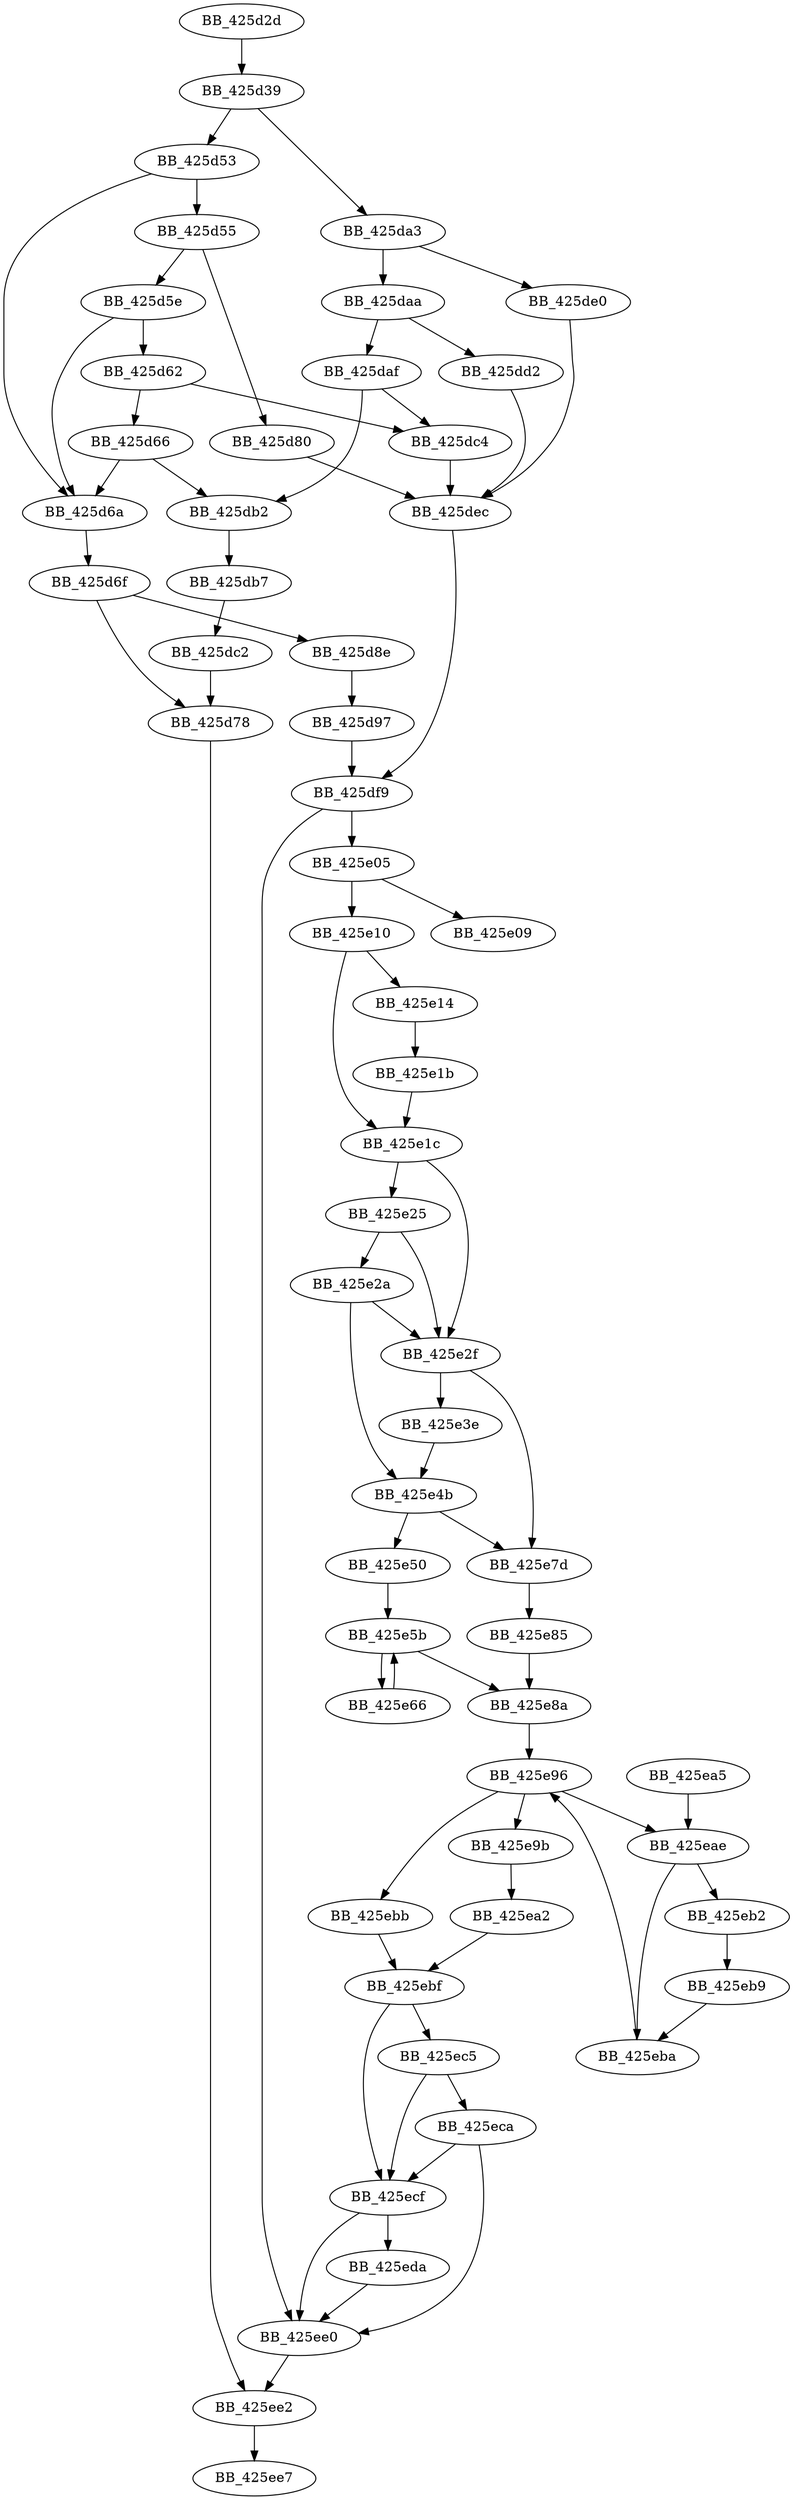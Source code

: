 DiGraph _raise{
BB_425d2d->BB_425d39
BB_425d39->BB_425d53
BB_425d39->BB_425da3
BB_425d53->BB_425d55
BB_425d53->BB_425d6a
BB_425d55->BB_425d5e
BB_425d55->BB_425d80
BB_425d5e->BB_425d62
BB_425d5e->BB_425d6a
BB_425d62->BB_425d66
BB_425d62->BB_425dc4
BB_425d66->BB_425d6a
BB_425d66->BB_425db2
BB_425d6a->BB_425d6f
BB_425d6f->BB_425d78
BB_425d6f->BB_425d8e
BB_425d78->BB_425ee2
BB_425d80->BB_425dec
BB_425d8e->BB_425d97
BB_425d97->BB_425df9
BB_425da3->BB_425daa
BB_425da3->BB_425de0
BB_425daa->BB_425daf
BB_425daa->BB_425dd2
BB_425daf->BB_425db2
BB_425daf->BB_425dc4
BB_425db2->BB_425db7
BB_425db7->BB_425dc2
BB_425dc2->BB_425d78
BB_425dc4->BB_425dec
BB_425dd2->BB_425dec
BB_425de0->BB_425dec
BB_425dec->BB_425df9
BB_425df9->BB_425e05
BB_425df9->BB_425ee0
BB_425e05->BB_425e09
BB_425e05->BB_425e10
BB_425e10->BB_425e14
BB_425e10->BB_425e1c
BB_425e14->BB_425e1b
BB_425e1b->BB_425e1c
BB_425e1c->BB_425e25
BB_425e1c->BB_425e2f
BB_425e25->BB_425e2a
BB_425e25->BB_425e2f
BB_425e2a->BB_425e2f
BB_425e2a->BB_425e4b
BB_425e2f->BB_425e3e
BB_425e2f->BB_425e7d
BB_425e3e->BB_425e4b
BB_425e4b->BB_425e50
BB_425e4b->BB_425e7d
BB_425e50->BB_425e5b
BB_425e5b->BB_425e66
BB_425e5b->BB_425e8a
BB_425e66->BB_425e5b
BB_425e7d->BB_425e85
BB_425e85->BB_425e8a
BB_425e8a->BB_425e96
BB_425e96->BB_425e9b
BB_425e96->BB_425eae
BB_425e96->BB_425ebb
BB_425e9b->BB_425ea2
BB_425ea2->BB_425ebf
BB_425ea5->BB_425eae
BB_425eae->BB_425eb2
BB_425eae->BB_425eba
BB_425eb2->BB_425eb9
BB_425eb9->BB_425eba
BB_425eba->BB_425e96
BB_425ebb->BB_425ebf
BB_425ebf->BB_425ec5
BB_425ebf->BB_425ecf
BB_425ec5->BB_425eca
BB_425ec5->BB_425ecf
BB_425eca->BB_425ecf
BB_425eca->BB_425ee0
BB_425ecf->BB_425eda
BB_425ecf->BB_425ee0
BB_425eda->BB_425ee0
BB_425ee0->BB_425ee2
BB_425ee2->BB_425ee7
}
